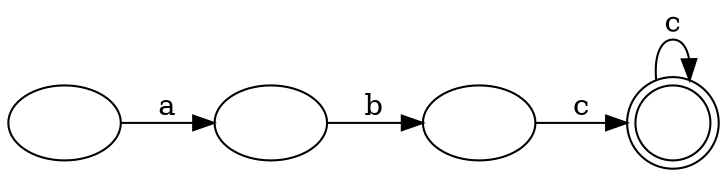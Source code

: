 digraph {
	rankdir=LR
	{
		-1 [shape=doublecircle][label=""]
	}
	node[label=""] 1 -> 2 [label="a"] 
	node[label=""] 2 -> 3 [label="b"] 
	node[label=""] 3 -> -1 [label="c"]
	node[label=""] -1 -> -1 [label="c"]  
}